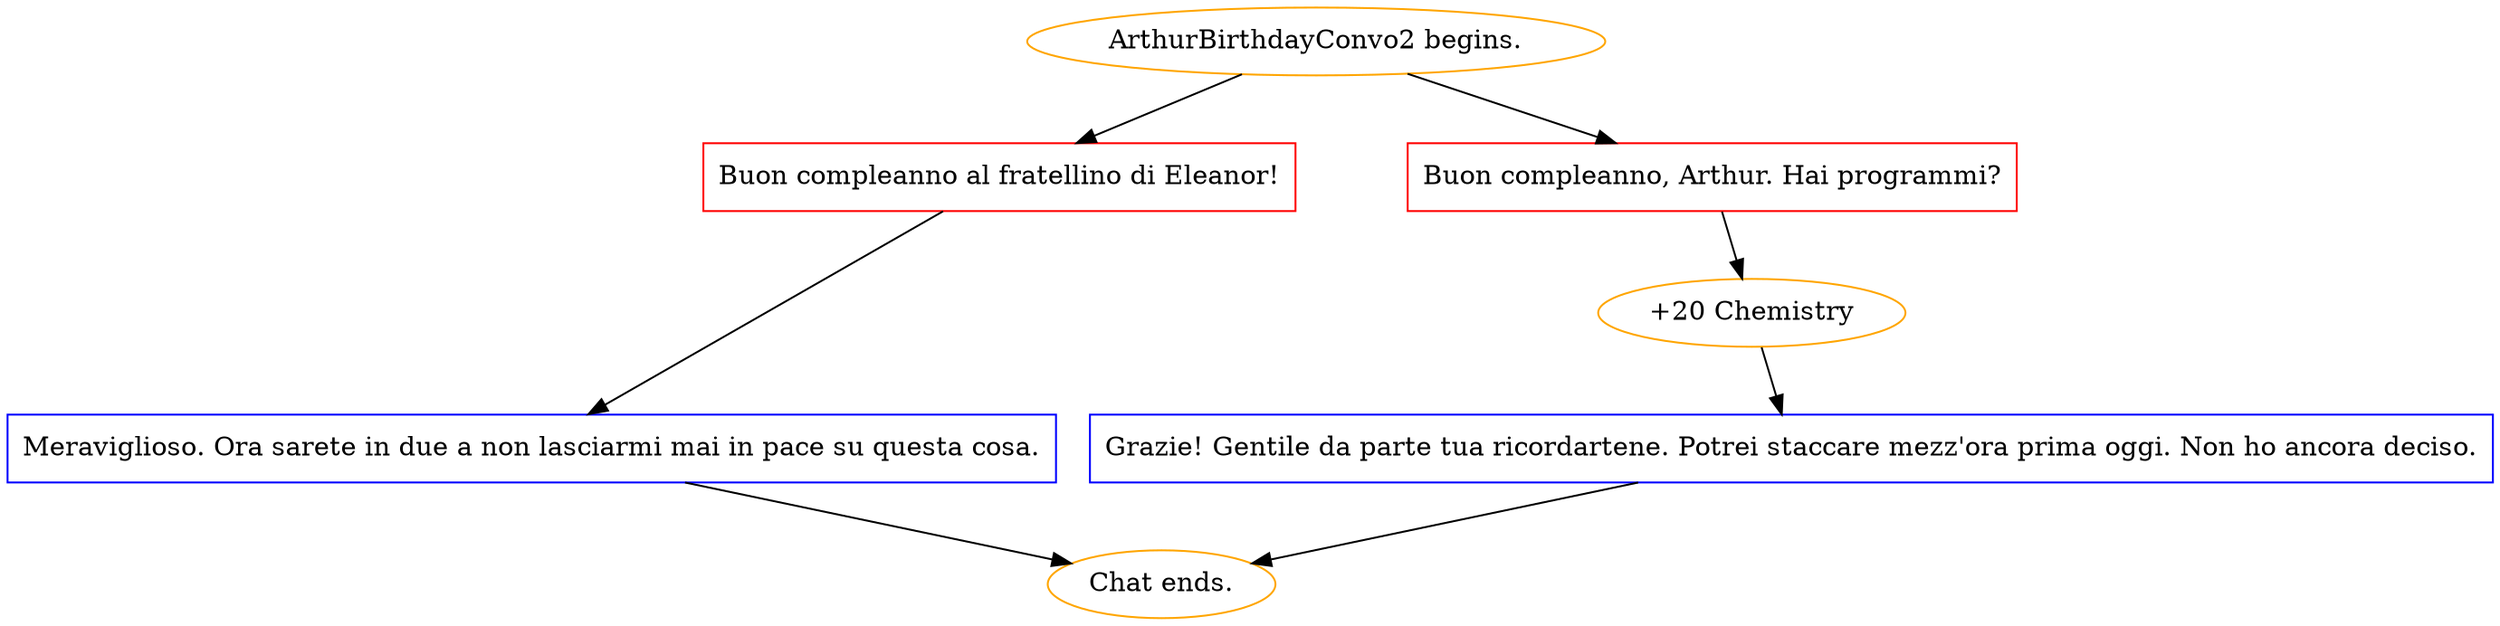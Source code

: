 digraph {
	"ArthurBirthdayConvo2 begins." [color=orange];
		"ArthurBirthdayConvo2 begins." -> j66140288;
		"ArthurBirthdayConvo2 begins." -> j1849065340;
	j66140288 [label="Buon compleanno al fratellino di Eleanor!",shape=box,color=red];
		j66140288 -> j3313773796;
	j1849065340 [label="Buon compleanno, Arthur. Hai programmi?",shape=box,color=red];
		j1849065340 -> j3441689949;
	j3313773796 [label="Meraviglioso. Ora sarete in due a non lasciarmi mai in pace su questa cosa.",shape=box,color=blue];
		j3313773796 -> "Chat ends.";
	j3441689949 [label="+20 Chemistry",color=orange];
		j3441689949 -> j3250137810;
	"Chat ends." [color=orange];
	j3250137810 [label="Grazie! Gentile da parte tua ricordartene. Potrei staccare mezz'ora prima oggi. Non ho ancora deciso.",shape=box,color=blue];
		j3250137810 -> "Chat ends.";
}